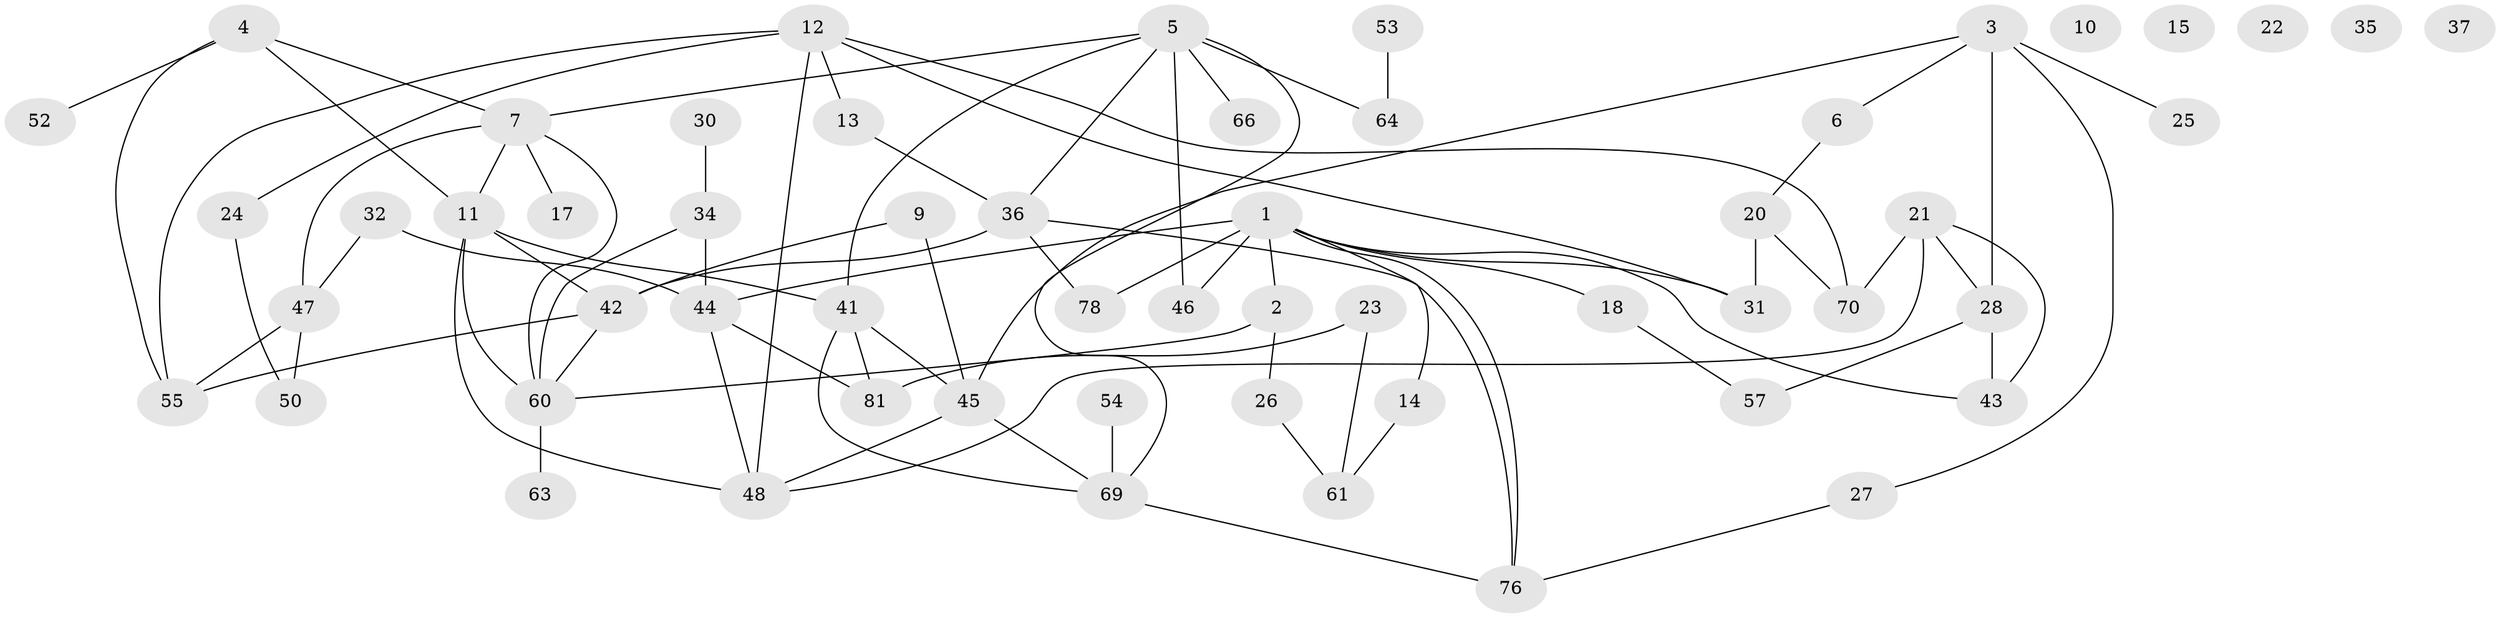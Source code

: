 // Generated by graph-tools (version 1.1) at 2025/23/03/03/25 07:23:29]
// undirected, 56 vertices, 83 edges
graph export_dot {
graph [start="1"]
  node [color=gray90,style=filled];
  1 [super="+16"];
  2;
  3 [super="+62"];
  4 [super="+49"];
  5 [super="+8"];
  6;
  7 [super="+29"];
  9;
  10;
  11 [super="+19"];
  12 [super="+79"];
  13;
  14 [super="+40"];
  15;
  17 [super="+80"];
  18;
  20 [super="+59"];
  21 [super="+38"];
  22;
  23 [super="+74"];
  24 [super="+83"];
  25 [super="+33"];
  26;
  27;
  28 [super="+39"];
  30;
  31 [super="+72"];
  32;
  34 [super="+73"];
  35;
  36 [super="+58"];
  37;
  41 [super="+51"];
  42 [super="+56"];
  43;
  44 [super="+67"];
  45 [super="+68"];
  46;
  47;
  48 [super="+77"];
  50 [super="+71"];
  52;
  53;
  54;
  55;
  57;
  60 [super="+65"];
  61 [super="+75"];
  63;
  64;
  66;
  69 [super="+82"];
  70;
  76;
  78;
  81;
  1 -- 2;
  1 -- 14;
  1 -- 46;
  1 -- 76;
  1 -- 18;
  1 -- 43;
  1 -- 78;
  1 -- 31;
  1 -- 44;
  2 -- 26;
  2 -- 60;
  3 -- 6;
  3 -- 27;
  3 -- 25;
  3 -- 45;
  3 -- 28;
  4 -- 55;
  4 -- 11;
  4 -- 52;
  4 -- 7;
  5 -- 46;
  5 -- 64;
  5 -- 66;
  5 -- 69;
  5 -- 41;
  5 -- 7;
  5 -- 36;
  6 -- 20;
  7 -- 60;
  7 -- 47;
  7 -- 11;
  7 -- 17;
  9 -- 42;
  9 -- 45;
  11 -- 41;
  11 -- 42;
  11 -- 60;
  11 -- 48;
  12 -- 13;
  12 -- 24;
  12 -- 55;
  12 -- 48;
  12 -- 70;
  12 -- 31;
  13 -- 36;
  14 -- 61;
  18 -- 57;
  20 -- 70;
  20 -- 31 [weight=2];
  21 -- 70;
  21 -- 43;
  21 -- 48;
  21 -- 28;
  23 -- 81;
  23 -- 61;
  24 -- 50;
  26 -- 61;
  27 -- 76;
  28 -- 57;
  28 -- 43;
  30 -- 34;
  32 -- 44;
  32 -- 47;
  34 -- 44;
  34 -- 60;
  36 -- 42;
  36 -- 76;
  36 -- 78;
  41 -- 45 [weight=2];
  41 -- 69;
  41 -- 81;
  42 -- 55;
  42 -- 60;
  44 -- 48;
  44 -- 81;
  45 -- 69;
  45 -- 48;
  47 -- 50;
  47 -- 55;
  53 -- 64;
  54 -- 69;
  60 -- 63;
  69 -- 76;
}
